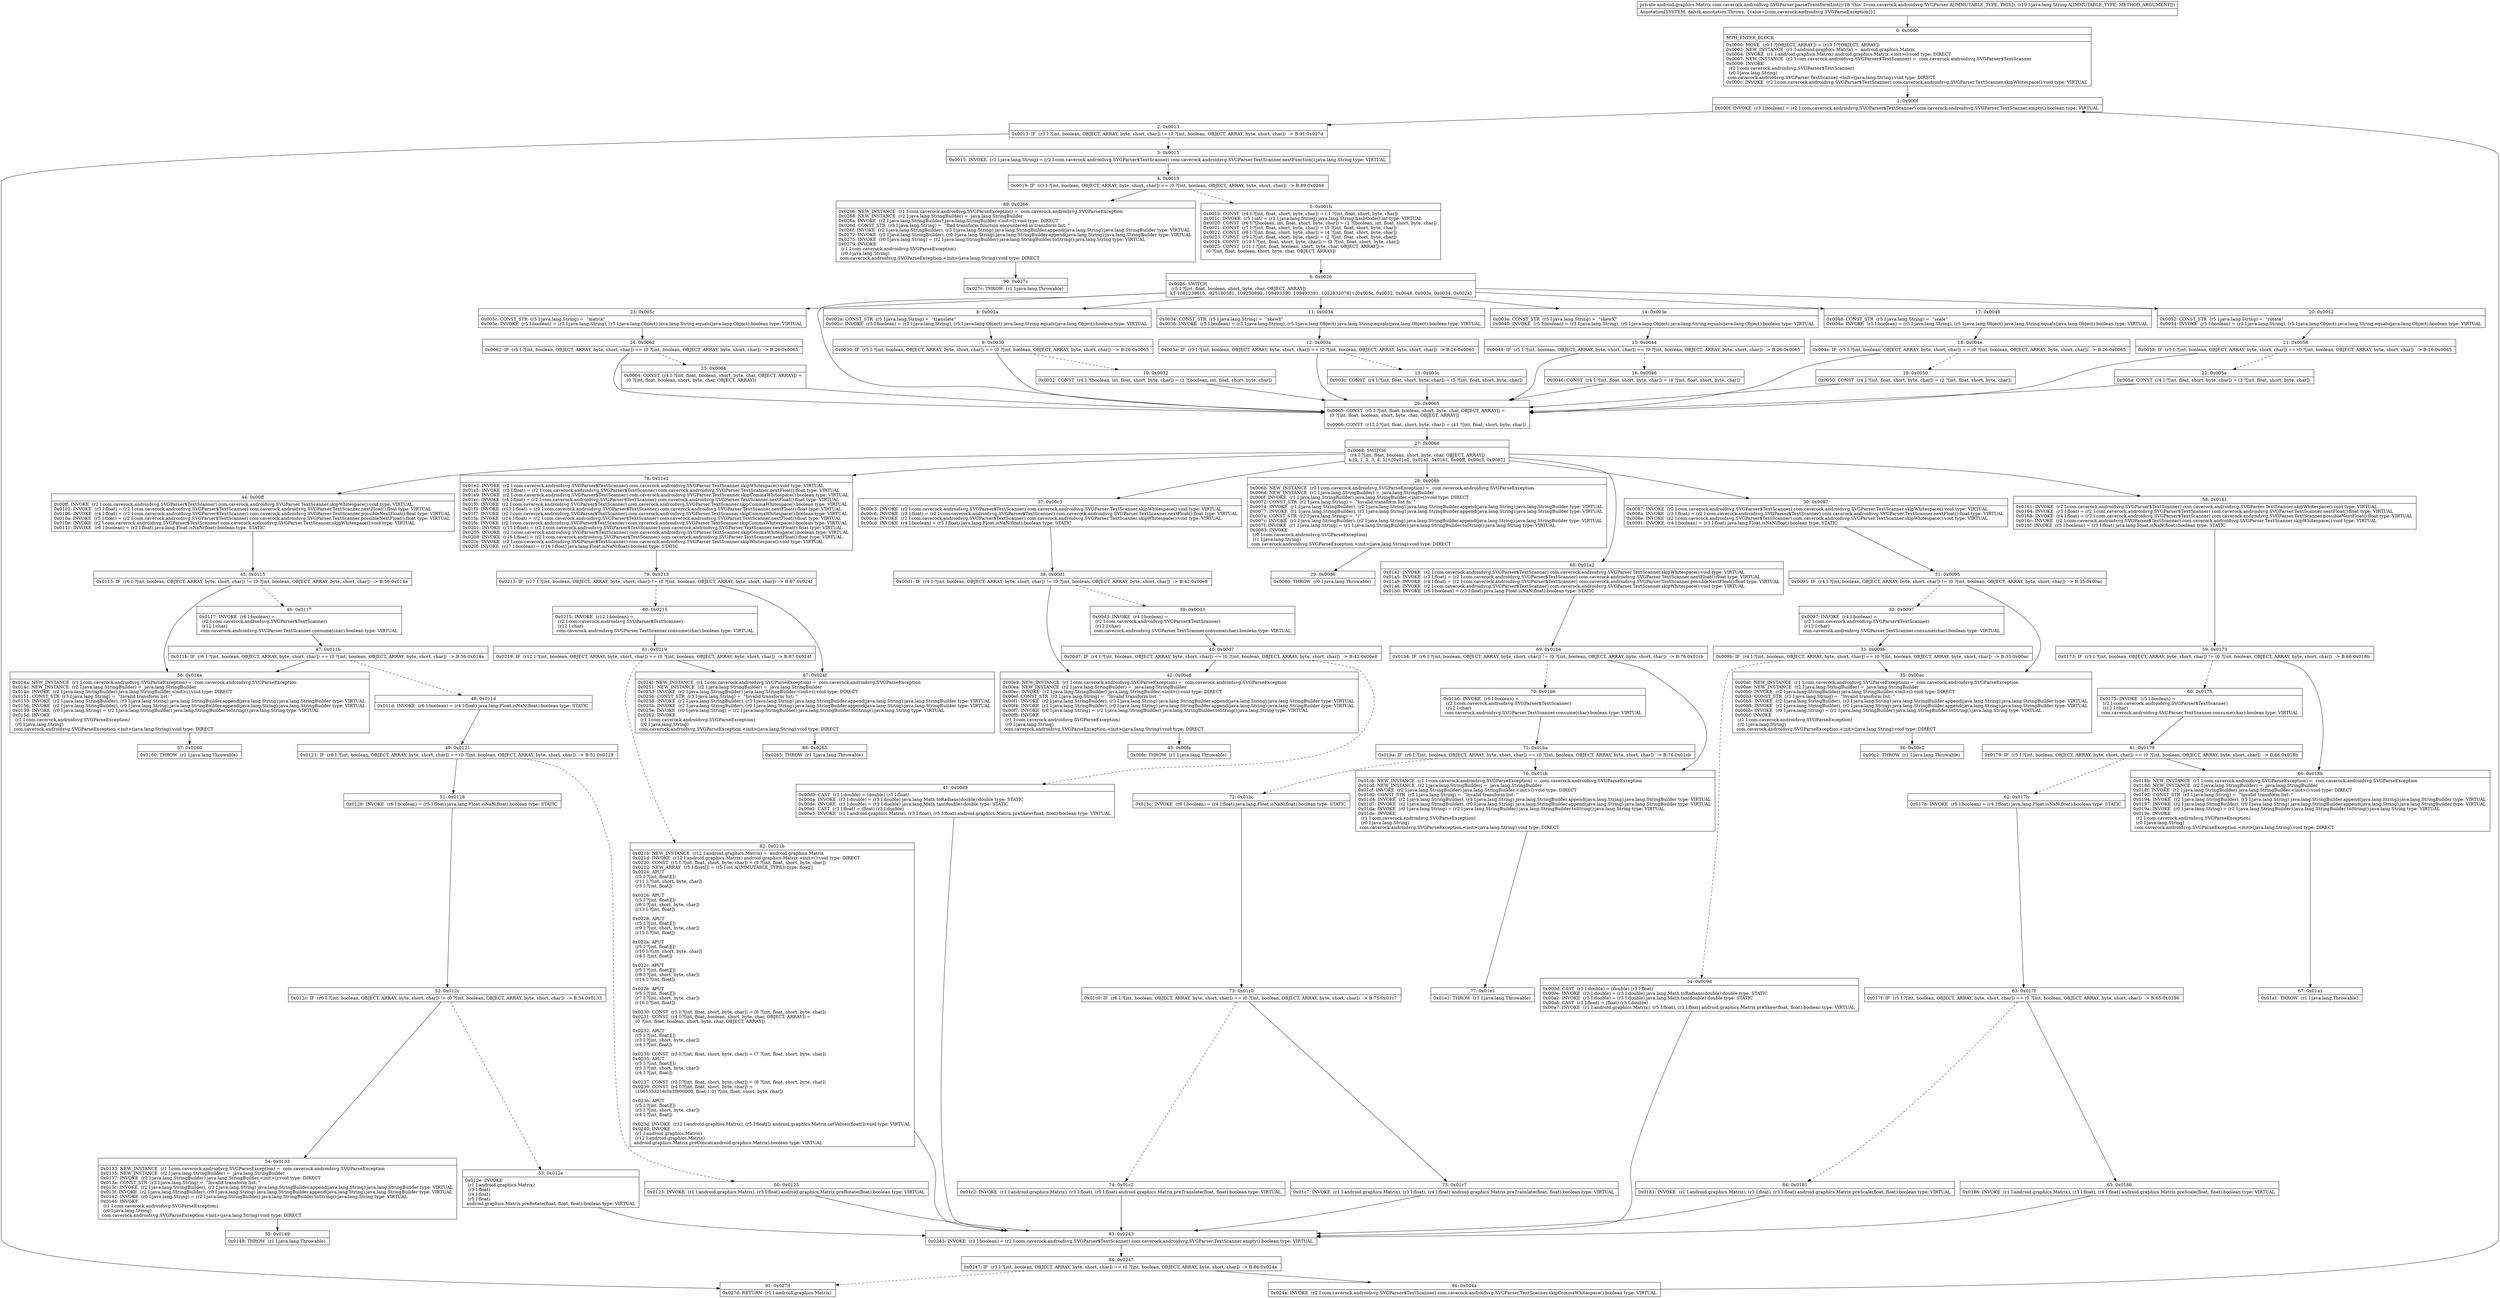 digraph "CFG forcom.caverock.androidsvg.SVGParser.parseTransformList(Ljava\/lang\/String;)Landroid\/graphics\/Matrix;" {
Node_0 [shape=record,label="{0\:\ 0x0000|MTH_ENTER_BLOCK\l|0x0000: MOVE  (r0 I:?[OBJECT, ARRAY]) = (r19 I:?[OBJECT, ARRAY]) \l0x0002: NEW_INSTANCE  (r1 I:android.graphics.Matrix) =  android.graphics.Matrix \l0x0004: INVOKE  (r1 I:android.graphics.Matrix) android.graphics.Matrix.\<init\>():void type: DIRECT \l0x0007: NEW_INSTANCE  (r2 I:com.caverock.androidsvg.SVGParser$TextScanner) =  com.caverock.androidsvg.SVGParser$TextScanner \l0x0009: INVOKE  \l  (r2 I:com.caverock.androidsvg.SVGParser$TextScanner)\l  (r0 I:java.lang.String)\l com.caverock.androidsvg.SVGParser.TextScanner.\<init\>(java.lang.String):void type: DIRECT \l0x000c: INVOKE  (r2 I:com.caverock.androidsvg.SVGParser$TextScanner) com.caverock.androidsvg.SVGParser.TextScanner.skipWhitespace():void type: VIRTUAL \l}"];
Node_1 [shape=record,label="{1\:\ 0x000f|0x000f: INVOKE  (r3 I:boolean) = (r2 I:com.caverock.androidsvg.SVGParser$TextScanner) com.caverock.androidsvg.SVGParser.TextScanner.empty():boolean type: VIRTUAL \l}"];
Node_2 [shape=record,label="{2\:\ 0x0013|0x0013: IF  (r3 I:?[int, boolean, OBJECT, ARRAY, byte, short, char]) != (0 ?[int, boolean, OBJECT, ARRAY, byte, short, char])  \-\> B:91:0x027d \l}"];
Node_3 [shape=record,label="{3\:\ 0x0015|0x0015: INVOKE  (r3 I:java.lang.String) = (r2 I:com.caverock.androidsvg.SVGParser$TextScanner) com.caverock.androidsvg.SVGParser.TextScanner.nextFunction():java.lang.String type: VIRTUAL \l}"];
Node_4 [shape=record,label="{4\:\ 0x0019|0x0019: IF  (r3 I:?[int, boolean, OBJECT, ARRAY, byte, short, char]) == (0 ?[int, boolean, OBJECT, ARRAY, byte, short, char])  \-\> B:89:0x0266 \l}"];
Node_5 [shape=record,label="{5\:\ 0x001b|0x001b: CONST  (r4 I:?[int, float, short, byte, char]) = (\-1 ?[int, float, short, byte, char]) \l0x001c: INVOKE  (r5 I:int) = (r3 I:java.lang.String) java.lang.String.hashCode():int type: VIRTUAL \l0x0020: CONST  (r6 I:?[boolean, int, float, short, byte, char]) = (1 ?[boolean, int, float, short, byte, char]) \l0x0021: CONST  (r7 I:?[int, float, short, byte, char]) = (5 ?[int, float, short, byte, char]) \l0x0022: CONST  (r8 I:?[int, float, short, byte, char]) = (4 ?[int, float, short, byte, char]) \l0x0023: CONST  (r9 I:?[int, float, short, byte, char]) = (2 ?[int, float, short, byte, char]) \l0x0024: CONST  (r10 I:?[int, float, short, byte, char]) = (3 ?[int, float, short, byte, char]) \l0x0025: CONST  (r11 I:?[int, float, boolean, short, byte, char, OBJECT, ARRAY]) = \l  (0 ?[int, float, boolean, short, byte, char, OBJECT, ARRAY])\l \l}"];
Node_6 [shape=record,label="{6\:\ 0x0026|0x0026: SWITCH  \l  (r5 I:?[int, float, boolean, short, byte, char, OBJECT, ARRAY])\l k:[\-1081239615, \-925180581, 109250890, 109493390, 109493391, 1052832078] t:[0x005c, 0x0052, 0x0048, 0x003e, 0x0034, 0x002a] \l}"];
Node_8 [shape=record,label="{8\:\ 0x002a|0x002a: CONST_STR  (r5 I:java.lang.String) =  \"translate\" \l0x002c: INVOKE  (r5 I:boolean) = (r3 I:java.lang.String), (r5 I:java.lang.Object) java.lang.String.equals(java.lang.Object):boolean type: VIRTUAL \l}"];
Node_9 [shape=record,label="{9\:\ 0x0030|0x0030: IF  (r5 I:?[int, boolean, OBJECT, ARRAY, byte, short, char]) == (0 ?[int, boolean, OBJECT, ARRAY, byte, short, char])  \-\> B:26:0x0065 \l}"];
Node_10 [shape=record,label="{10\:\ 0x0032|0x0032: CONST  (r4 I:?[boolean, int, float, short, byte, char]) = (1 ?[boolean, int, float, short, byte, char]) \l}"];
Node_11 [shape=record,label="{11\:\ 0x0034|0x0034: CONST_STR  (r5 I:java.lang.String) =  \"skewY\" \l0x0036: INVOKE  (r5 I:boolean) = (r3 I:java.lang.String), (r5 I:java.lang.Object) java.lang.String.equals(java.lang.Object):boolean type: VIRTUAL \l}"];
Node_12 [shape=record,label="{12\:\ 0x003a|0x003a: IF  (r5 I:?[int, boolean, OBJECT, ARRAY, byte, short, char]) == (0 ?[int, boolean, OBJECT, ARRAY, byte, short, char])  \-\> B:26:0x0065 \l}"];
Node_13 [shape=record,label="{13\:\ 0x003c|0x003c: CONST  (r4 I:?[int, float, short, byte, char]) = (5 ?[int, float, short, byte, char]) \l}"];
Node_14 [shape=record,label="{14\:\ 0x003e|0x003e: CONST_STR  (r5 I:java.lang.String) =  \"skewX\" \l0x0040: INVOKE  (r5 I:boolean) = (r3 I:java.lang.String), (r5 I:java.lang.Object) java.lang.String.equals(java.lang.Object):boolean type: VIRTUAL \l}"];
Node_15 [shape=record,label="{15\:\ 0x0044|0x0044: IF  (r5 I:?[int, boolean, OBJECT, ARRAY, byte, short, char]) == (0 ?[int, boolean, OBJECT, ARRAY, byte, short, char])  \-\> B:26:0x0065 \l}"];
Node_16 [shape=record,label="{16\:\ 0x0046|0x0046: CONST  (r4 I:?[int, float, short, byte, char]) = (4 ?[int, float, short, byte, char]) \l}"];
Node_17 [shape=record,label="{17\:\ 0x0048|0x0048: CONST_STR  (r5 I:java.lang.String) =  \"scale\" \l0x004a: INVOKE  (r5 I:boolean) = (r3 I:java.lang.String), (r5 I:java.lang.Object) java.lang.String.equals(java.lang.Object):boolean type: VIRTUAL \l}"];
Node_18 [shape=record,label="{18\:\ 0x004e|0x004e: IF  (r5 I:?[int, boolean, OBJECT, ARRAY, byte, short, char]) == (0 ?[int, boolean, OBJECT, ARRAY, byte, short, char])  \-\> B:26:0x0065 \l}"];
Node_19 [shape=record,label="{19\:\ 0x0050|0x0050: CONST  (r4 I:?[int, float, short, byte, char]) = (2 ?[int, float, short, byte, char]) \l}"];
Node_20 [shape=record,label="{20\:\ 0x0052|0x0052: CONST_STR  (r5 I:java.lang.String) =  \"rotate\" \l0x0054: INVOKE  (r5 I:boolean) = (r3 I:java.lang.String), (r5 I:java.lang.Object) java.lang.String.equals(java.lang.Object):boolean type: VIRTUAL \l}"];
Node_21 [shape=record,label="{21\:\ 0x0058|0x0058: IF  (r5 I:?[int, boolean, OBJECT, ARRAY, byte, short, char]) == (0 ?[int, boolean, OBJECT, ARRAY, byte, short, char])  \-\> B:26:0x0065 \l}"];
Node_22 [shape=record,label="{22\:\ 0x005a|0x005a: CONST  (r4 I:?[int, float, short, byte, char]) = (3 ?[int, float, short, byte, char]) \l}"];
Node_23 [shape=record,label="{23\:\ 0x005c|0x005c: CONST_STR  (r5 I:java.lang.String) =  \"matrix\" \l0x005e: INVOKE  (r5 I:boolean) = (r3 I:java.lang.String), (r5 I:java.lang.Object) java.lang.String.equals(java.lang.Object):boolean type: VIRTUAL \l}"];
Node_24 [shape=record,label="{24\:\ 0x0062|0x0062: IF  (r5 I:?[int, boolean, OBJECT, ARRAY, byte, short, char]) == (0 ?[int, boolean, OBJECT, ARRAY, byte, short, char])  \-\> B:26:0x0065 \l}"];
Node_25 [shape=record,label="{25\:\ 0x0064|0x0064: CONST  (r4 I:?[int, float, boolean, short, byte, char, OBJECT, ARRAY]) = \l  (0 ?[int, float, boolean, short, byte, char, OBJECT, ARRAY])\l \l}"];
Node_26 [shape=record,label="{26\:\ 0x0065|0x0065: CONST  (r5 I:?[int, float, boolean, short, byte, char, OBJECT, ARRAY]) = \l  (0 ?[int, float, boolean, short, byte, char, OBJECT, ARRAY])\l \l0x0066: CONST  (r12 I:?[int, float, short, byte, char]) = (41 ?[int, float, short, byte, char]) \l}"];
Node_27 [shape=record,label="{27\:\ 0x0068|0x0068: SWITCH  \l  (r4 I:?[int, float, boolean, short, byte, char, OBJECT, ARRAY])\l k:[0, 1, 2, 3, 4, 5] t:[0x01e2, 0x01a2, 0x0161, 0x00ff, 0x00c3, 0x0087] \l}"];
Node_28 [shape=record,label="{28\:\ 0x006b|0x006b: NEW_INSTANCE  (r0 I:com.caverock.androidsvg.SVGParseException) =  com.caverock.androidsvg.SVGParseException \l0x006d: NEW_INSTANCE  (r1 I:java.lang.StringBuilder) =  java.lang.StringBuilder \l0x006f: INVOKE  (r1 I:java.lang.StringBuilder) java.lang.StringBuilder.\<init\>():void type: DIRECT \l0x0072: CONST_STR  (r2 I:java.lang.String) =  \"Invalid transform list fn: \" \l0x0074: INVOKE  (r1 I:java.lang.StringBuilder), (r2 I:java.lang.String) java.lang.StringBuilder.append(java.lang.String):java.lang.StringBuilder type: VIRTUAL \l0x0077: INVOKE  (r1 I:java.lang.StringBuilder), (r3 I:java.lang.String) java.lang.StringBuilder.append(java.lang.String):java.lang.StringBuilder type: VIRTUAL \l0x007a: CONST_STR  (r2 I:java.lang.String) =  \")\" \l0x007c: INVOKE  (r1 I:java.lang.StringBuilder), (r2 I:java.lang.String) java.lang.StringBuilder.append(java.lang.String):java.lang.StringBuilder type: VIRTUAL \l0x007f: INVOKE  (r1 I:java.lang.String) = (r1 I:java.lang.StringBuilder) java.lang.StringBuilder.toString():java.lang.String type: VIRTUAL \l0x0083: INVOKE  \l  (r0 I:com.caverock.androidsvg.SVGParseException)\l  (r1 I:java.lang.String)\l com.caverock.androidsvg.SVGParseException.\<init\>(java.lang.String):void type: DIRECT \l}"];
Node_29 [shape=record,label="{29\:\ 0x0086|0x0086: THROW  (r0 I:java.lang.Throwable) \l}"];
Node_30 [shape=record,label="{30\:\ 0x0087|0x0087: INVOKE  (r2 I:com.caverock.androidsvg.SVGParser$TextScanner) com.caverock.androidsvg.SVGParser.TextScanner.skipWhitespace():void type: VIRTUAL \l0x008a: INVOKE  (r3 I:float) = (r2 I:com.caverock.androidsvg.SVGParser$TextScanner) com.caverock.androidsvg.SVGParser.TextScanner.nextFloat():float type: VIRTUAL \l0x008e: INVOKE  (r2 I:com.caverock.androidsvg.SVGParser$TextScanner) com.caverock.androidsvg.SVGParser.TextScanner.skipWhitespace():void type: VIRTUAL \l0x0091: INVOKE  (r4 I:boolean) = (r3 I:float) java.lang.Float.isNaN(float):boolean type: STATIC \l}"];
Node_31 [shape=record,label="{31\:\ 0x0095|0x0095: IF  (r4 I:?[int, boolean, OBJECT, ARRAY, byte, short, char]) != (0 ?[int, boolean, OBJECT, ARRAY, byte, short, char])  \-\> B:35:0x00ac \l}"];
Node_32 [shape=record,label="{32\:\ 0x0097|0x0097: INVOKE  (r4 I:boolean) = \l  (r2 I:com.caverock.androidsvg.SVGParser$TextScanner)\l  (r12 I:char)\l com.caverock.androidsvg.SVGParser.TextScanner.consume(char):boolean type: VIRTUAL \l}"];
Node_33 [shape=record,label="{33\:\ 0x009b|0x009b: IF  (r4 I:?[int, boolean, OBJECT, ARRAY, byte, short, char]) == (0 ?[int, boolean, OBJECT, ARRAY, byte, short, char])  \-\> B:35:0x00ac \l}"];
Node_34 [shape=record,label="{34\:\ 0x009d|0x009d: CAST  (r3 I:double) = (double) (r3 I:float) \l0x009e: INVOKE  (r3 I:double) = (r3 I:double) java.lang.Math.toRadians(double):double type: STATIC \l0x00a2: INVOKE  (r3 I:double) = (r3 I:double) java.lang.Math.tan(double):double type: STATIC \l0x00a6: CAST  (r3 I:float) = (float) (r3 I:double) \l0x00a7: INVOKE  (r1 I:android.graphics.Matrix), (r5 I:float), (r3 I:float) android.graphics.Matrix.preSkew(float, float):boolean type: VIRTUAL \l}"];
Node_35 [shape=record,label="{35\:\ 0x00ac|0x00ac: NEW_INSTANCE  (r1 I:com.caverock.androidsvg.SVGParseException) =  com.caverock.androidsvg.SVGParseException \l0x00ae: NEW_INSTANCE  (r2 I:java.lang.StringBuilder) =  java.lang.StringBuilder \l0x00b0: INVOKE  (r2 I:java.lang.StringBuilder) java.lang.StringBuilder.\<init\>():void type: DIRECT \l0x00b3: CONST_STR  (r3 I:java.lang.String) =  \"Invalid transform list: \" \l0x00b5: INVOKE  (r2 I:java.lang.StringBuilder), (r3 I:java.lang.String) java.lang.StringBuilder.append(java.lang.String):java.lang.StringBuilder type: VIRTUAL \l0x00b8: INVOKE  (r2 I:java.lang.StringBuilder), (r0 I:java.lang.String) java.lang.StringBuilder.append(java.lang.String):java.lang.StringBuilder type: VIRTUAL \l0x00bb: INVOKE  (r0 I:java.lang.String) = (r2 I:java.lang.StringBuilder) java.lang.StringBuilder.toString():java.lang.String type: VIRTUAL \l0x00bf: INVOKE  \l  (r1 I:com.caverock.androidsvg.SVGParseException)\l  (r0 I:java.lang.String)\l com.caverock.androidsvg.SVGParseException.\<init\>(java.lang.String):void type: DIRECT \l}"];
Node_36 [shape=record,label="{36\:\ 0x00c2|0x00c2: THROW  (r1 I:java.lang.Throwable) \l}"];
Node_37 [shape=record,label="{37\:\ 0x00c3|0x00c3: INVOKE  (r2 I:com.caverock.androidsvg.SVGParser$TextScanner) com.caverock.androidsvg.SVGParser.TextScanner.skipWhitespace():void type: VIRTUAL \l0x00c6: INVOKE  (r3 I:float) = (r2 I:com.caverock.androidsvg.SVGParser$TextScanner) com.caverock.androidsvg.SVGParser.TextScanner.nextFloat():float type: VIRTUAL \l0x00ca: INVOKE  (r2 I:com.caverock.androidsvg.SVGParser$TextScanner) com.caverock.androidsvg.SVGParser.TextScanner.skipWhitespace():void type: VIRTUAL \l0x00cd: INVOKE  (r4 I:boolean) = (r3 I:float) java.lang.Float.isNaN(float):boolean type: STATIC \l}"];
Node_38 [shape=record,label="{38\:\ 0x00d1|0x00d1: IF  (r4 I:?[int, boolean, OBJECT, ARRAY, byte, short, char]) != (0 ?[int, boolean, OBJECT, ARRAY, byte, short, char])  \-\> B:42:0x00e8 \l}"];
Node_39 [shape=record,label="{39\:\ 0x00d3|0x00d3: INVOKE  (r4 I:boolean) = \l  (r2 I:com.caverock.androidsvg.SVGParser$TextScanner)\l  (r12 I:char)\l com.caverock.androidsvg.SVGParser.TextScanner.consume(char):boolean type: VIRTUAL \l}"];
Node_40 [shape=record,label="{40\:\ 0x00d7|0x00d7: IF  (r4 I:?[int, boolean, OBJECT, ARRAY, byte, short, char]) == (0 ?[int, boolean, OBJECT, ARRAY, byte, short, char])  \-\> B:42:0x00e8 \l}"];
Node_41 [shape=record,label="{41\:\ 0x00d9|0x00d9: CAST  (r3 I:double) = (double) (r3 I:float) \l0x00da: INVOKE  (r3 I:double) = (r3 I:double) java.lang.Math.toRadians(double):double type: STATIC \l0x00de: INVOKE  (r3 I:double) = (r3 I:double) java.lang.Math.tan(double):double type: STATIC \l0x00e2: CAST  (r3 I:float) = (float) (r3 I:double) \l0x00e3: INVOKE  (r1 I:android.graphics.Matrix), (r3 I:float), (r5 I:float) android.graphics.Matrix.preSkew(float, float):boolean type: VIRTUAL \l}"];
Node_42 [shape=record,label="{42\:\ 0x00e8|0x00e8: NEW_INSTANCE  (r1 I:com.caverock.androidsvg.SVGParseException) =  com.caverock.androidsvg.SVGParseException \l0x00ea: NEW_INSTANCE  (r2 I:java.lang.StringBuilder) =  java.lang.StringBuilder \l0x00ec: INVOKE  (r2 I:java.lang.StringBuilder) java.lang.StringBuilder.\<init\>():void type: DIRECT \l0x00ef: CONST_STR  (r3 I:java.lang.String) =  \"Invalid transform list: \" \l0x00f1: INVOKE  (r2 I:java.lang.StringBuilder), (r3 I:java.lang.String) java.lang.StringBuilder.append(java.lang.String):java.lang.StringBuilder type: VIRTUAL \l0x00f4: INVOKE  (r2 I:java.lang.StringBuilder), (r0 I:java.lang.String) java.lang.StringBuilder.append(java.lang.String):java.lang.StringBuilder type: VIRTUAL \l0x00f7: INVOKE  (r0 I:java.lang.String) = (r2 I:java.lang.StringBuilder) java.lang.StringBuilder.toString():java.lang.String type: VIRTUAL \l0x00fb: INVOKE  \l  (r1 I:com.caverock.androidsvg.SVGParseException)\l  (r0 I:java.lang.String)\l com.caverock.androidsvg.SVGParseException.\<init\>(java.lang.String):void type: DIRECT \l}"];
Node_43 [shape=record,label="{43\:\ 0x00fe|0x00fe: THROW  (r1 I:java.lang.Throwable) \l}"];
Node_44 [shape=record,label="{44\:\ 0x00ff|0x00ff: INVOKE  (r2 I:com.caverock.androidsvg.SVGParser$TextScanner) com.caverock.androidsvg.SVGParser.TextScanner.skipWhitespace():void type: VIRTUAL \l0x0102: INVOKE  (r3 I:float) = (r2 I:com.caverock.androidsvg.SVGParser$TextScanner) com.caverock.androidsvg.SVGParser.TextScanner.nextFloat():float type: VIRTUAL \l0x0106: INVOKE  (r4 I:float) = (r2 I:com.caverock.androidsvg.SVGParser$TextScanner) com.caverock.androidsvg.SVGParser.TextScanner.possibleNextFloat():float type: VIRTUAL \l0x010a: INVOKE  (r5 I:float) = (r2 I:com.caverock.androidsvg.SVGParser$TextScanner) com.caverock.androidsvg.SVGParser.TextScanner.possibleNextFloat():float type: VIRTUAL \l0x010e: INVOKE  (r2 I:com.caverock.androidsvg.SVGParser$TextScanner) com.caverock.androidsvg.SVGParser.TextScanner.skipWhitespace():void type: VIRTUAL \l0x0111: INVOKE  (r6 I:boolean) = (r3 I:float) java.lang.Float.isNaN(float):boolean type: STATIC \l}"];
Node_45 [shape=record,label="{45\:\ 0x0115|0x0115: IF  (r6 I:?[int, boolean, OBJECT, ARRAY, byte, short, char]) != (0 ?[int, boolean, OBJECT, ARRAY, byte, short, char])  \-\> B:56:0x014a \l}"];
Node_46 [shape=record,label="{46\:\ 0x0117|0x0117: INVOKE  (r6 I:boolean) = \l  (r2 I:com.caverock.androidsvg.SVGParser$TextScanner)\l  (r12 I:char)\l com.caverock.androidsvg.SVGParser.TextScanner.consume(char):boolean type: VIRTUAL \l}"];
Node_47 [shape=record,label="{47\:\ 0x011b|0x011b: IF  (r6 I:?[int, boolean, OBJECT, ARRAY, byte, short, char]) == (0 ?[int, boolean, OBJECT, ARRAY, byte, short, char])  \-\> B:56:0x014a \l}"];
Node_48 [shape=record,label="{48\:\ 0x011d|0x011d: INVOKE  (r6 I:boolean) = (r4 I:float) java.lang.Float.isNaN(float):boolean type: STATIC \l}"];
Node_49 [shape=record,label="{49\:\ 0x0121|0x0121: IF  (r6 I:?[int, boolean, OBJECT, ARRAY, byte, short, char]) == (0 ?[int, boolean, OBJECT, ARRAY, byte, short, char])  \-\> B:51:0x0128 \l}"];
Node_50 [shape=record,label="{50\:\ 0x0123|0x0123: INVOKE  (r1 I:android.graphics.Matrix), (r3 I:float) android.graphics.Matrix.preRotate(float):boolean type: VIRTUAL \l}"];
Node_51 [shape=record,label="{51\:\ 0x0128|0x0128: INVOKE  (r6 I:boolean) = (r5 I:float) java.lang.Float.isNaN(float):boolean type: STATIC \l}"];
Node_52 [shape=record,label="{52\:\ 0x012c|0x012c: IF  (r6 I:?[int, boolean, OBJECT, ARRAY, byte, short, char]) != (0 ?[int, boolean, OBJECT, ARRAY, byte, short, char])  \-\> B:54:0x0133 \l}"];
Node_53 [shape=record,label="{53\:\ 0x012e|0x012e: INVOKE  \l  (r1 I:android.graphics.Matrix)\l  (r3 I:float)\l  (r4 I:float)\l  (r5 I:float)\l android.graphics.Matrix.preRotate(float, float, float):boolean type: VIRTUAL \l}"];
Node_54 [shape=record,label="{54\:\ 0x0133|0x0133: NEW_INSTANCE  (r1 I:com.caverock.androidsvg.SVGParseException) =  com.caverock.androidsvg.SVGParseException \l0x0135: NEW_INSTANCE  (r2 I:java.lang.StringBuilder) =  java.lang.StringBuilder \l0x0137: INVOKE  (r2 I:java.lang.StringBuilder) java.lang.StringBuilder.\<init\>():void type: DIRECT \l0x013a: CONST_STR  (r3 I:java.lang.String) =  \"Invalid transform list: \" \l0x013c: INVOKE  (r2 I:java.lang.StringBuilder), (r3 I:java.lang.String) java.lang.StringBuilder.append(java.lang.String):java.lang.StringBuilder type: VIRTUAL \l0x013f: INVOKE  (r2 I:java.lang.StringBuilder), (r0 I:java.lang.String) java.lang.StringBuilder.append(java.lang.String):java.lang.StringBuilder type: VIRTUAL \l0x0142: INVOKE  (r0 I:java.lang.String) = (r2 I:java.lang.StringBuilder) java.lang.StringBuilder.toString():java.lang.String type: VIRTUAL \l0x0146: INVOKE  \l  (r1 I:com.caverock.androidsvg.SVGParseException)\l  (r0 I:java.lang.String)\l com.caverock.androidsvg.SVGParseException.\<init\>(java.lang.String):void type: DIRECT \l}"];
Node_55 [shape=record,label="{55\:\ 0x0149|0x0149: THROW  (r1 I:java.lang.Throwable) \l}"];
Node_56 [shape=record,label="{56\:\ 0x014a|0x014a: NEW_INSTANCE  (r1 I:com.caverock.androidsvg.SVGParseException) =  com.caverock.androidsvg.SVGParseException \l0x014c: NEW_INSTANCE  (r2 I:java.lang.StringBuilder) =  java.lang.StringBuilder \l0x014e: INVOKE  (r2 I:java.lang.StringBuilder) java.lang.StringBuilder.\<init\>():void type: DIRECT \l0x0151: CONST_STR  (r3 I:java.lang.String) =  \"Invalid transform list: \" \l0x0153: INVOKE  (r2 I:java.lang.StringBuilder), (r3 I:java.lang.String) java.lang.StringBuilder.append(java.lang.String):java.lang.StringBuilder type: VIRTUAL \l0x0156: INVOKE  (r2 I:java.lang.StringBuilder), (r0 I:java.lang.String) java.lang.StringBuilder.append(java.lang.String):java.lang.StringBuilder type: VIRTUAL \l0x0159: INVOKE  (r0 I:java.lang.String) = (r2 I:java.lang.StringBuilder) java.lang.StringBuilder.toString():java.lang.String type: VIRTUAL \l0x015d: INVOKE  \l  (r1 I:com.caverock.androidsvg.SVGParseException)\l  (r0 I:java.lang.String)\l com.caverock.androidsvg.SVGParseException.\<init\>(java.lang.String):void type: DIRECT \l}"];
Node_57 [shape=record,label="{57\:\ 0x0160|0x0160: THROW  (r1 I:java.lang.Throwable) \l}"];
Node_58 [shape=record,label="{58\:\ 0x0161|0x0161: INVOKE  (r2 I:com.caverock.androidsvg.SVGParser$TextScanner) com.caverock.androidsvg.SVGParser.TextScanner.skipWhitespace():void type: VIRTUAL \l0x0164: INVOKE  (r3 I:float) = (r2 I:com.caverock.androidsvg.SVGParser$TextScanner) com.caverock.androidsvg.SVGParser.TextScanner.nextFloat():float type: VIRTUAL \l0x0168: INVOKE  (r4 I:float) = (r2 I:com.caverock.androidsvg.SVGParser$TextScanner) com.caverock.androidsvg.SVGParser.TextScanner.possibleNextFloat():float type: VIRTUAL \l0x016c: INVOKE  (r2 I:com.caverock.androidsvg.SVGParser$TextScanner) com.caverock.androidsvg.SVGParser.TextScanner.skipWhitespace():void type: VIRTUAL \l0x016f: INVOKE  (r5 I:boolean) = (r3 I:float) java.lang.Float.isNaN(float):boolean type: STATIC \l}"];
Node_59 [shape=record,label="{59\:\ 0x0173|0x0173: IF  (r5 I:?[int, boolean, OBJECT, ARRAY, byte, short, char]) != (0 ?[int, boolean, OBJECT, ARRAY, byte, short, char])  \-\> B:66:0x018b \l}"];
Node_60 [shape=record,label="{60\:\ 0x0175|0x0175: INVOKE  (r5 I:boolean) = \l  (r2 I:com.caverock.androidsvg.SVGParser$TextScanner)\l  (r12 I:char)\l com.caverock.androidsvg.SVGParser.TextScanner.consume(char):boolean type: VIRTUAL \l}"];
Node_61 [shape=record,label="{61\:\ 0x0179|0x0179: IF  (r5 I:?[int, boolean, OBJECT, ARRAY, byte, short, char]) == (0 ?[int, boolean, OBJECT, ARRAY, byte, short, char])  \-\> B:66:0x018b \l}"];
Node_62 [shape=record,label="{62\:\ 0x017b|0x017b: INVOKE  (r5 I:boolean) = (r4 I:float) java.lang.Float.isNaN(float):boolean type: STATIC \l}"];
Node_63 [shape=record,label="{63\:\ 0x017f|0x017f: IF  (r5 I:?[int, boolean, OBJECT, ARRAY, byte, short, char]) == (0 ?[int, boolean, OBJECT, ARRAY, byte, short, char])  \-\> B:65:0x0186 \l}"];
Node_64 [shape=record,label="{64\:\ 0x0181|0x0181: INVOKE  (r1 I:android.graphics.Matrix), (r3 I:float), (r3 I:float) android.graphics.Matrix.preScale(float, float):boolean type: VIRTUAL \l}"];
Node_65 [shape=record,label="{65\:\ 0x0186|0x0186: INVOKE  (r1 I:android.graphics.Matrix), (r3 I:float), (r4 I:float) android.graphics.Matrix.preScale(float, float):boolean type: VIRTUAL \l}"];
Node_66 [shape=record,label="{66\:\ 0x018b|0x018b: NEW_INSTANCE  (r1 I:com.caverock.androidsvg.SVGParseException) =  com.caverock.androidsvg.SVGParseException \l0x018d: NEW_INSTANCE  (r2 I:java.lang.StringBuilder) =  java.lang.StringBuilder \l0x018f: INVOKE  (r2 I:java.lang.StringBuilder) java.lang.StringBuilder.\<init\>():void type: DIRECT \l0x0192: CONST_STR  (r3 I:java.lang.String) =  \"Invalid transform list: \" \l0x0194: INVOKE  (r2 I:java.lang.StringBuilder), (r3 I:java.lang.String) java.lang.StringBuilder.append(java.lang.String):java.lang.StringBuilder type: VIRTUAL \l0x0197: INVOKE  (r2 I:java.lang.StringBuilder), (r0 I:java.lang.String) java.lang.StringBuilder.append(java.lang.String):java.lang.StringBuilder type: VIRTUAL \l0x019a: INVOKE  (r0 I:java.lang.String) = (r2 I:java.lang.StringBuilder) java.lang.StringBuilder.toString():java.lang.String type: VIRTUAL \l0x019e: INVOKE  \l  (r1 I:com.caverock.androidsvg.SVGParseException)\l  (r0 I:java.lang.String)\l com.caverock.androidsvg.SVGParseException.\<init\>(java.lang.String):void type: DIRECT \l}"];
Node_67 [shape=record,label="{67\:\ 0x01a1|0x01a1: THROW  (r1 I:java.lang.Throwable) \l}"];
Node_68 [shape=record,label="{68\:\ 0x01a2|0x01a2: INVOKE  (r2 I:com.caverock.androidsvg.SVGParser$TextScanner) com.caverock.androidsvg.SVGParser.TextScanner.skipWhitespace():void type: VIRTUAL \l0x01a5: INVOKE  (r3 I:float) = (r2 I:com.caverock.androidsvg.SVGParser$TextScanner) com.caverock.androidsvg.SVGParser.TextScanner.nextFloat():float type: VIRTUAL \l0x01a9: INVOKE  (r4 I:float) = (r2 I:com.caverock.androidsvg.SVGParser$TextScanner) com.caverock.androidsvg.SVGParser.TextScanner.possibleNextFloat():float type: VIRTUAL \l0x01ad: INVOKE  (r2 I:com.caverock.androidsvg.SVGParser$TextScanner) com.caverock.androidsvg.SVGParser.TextScanner.skipWhitespace():void type: VIRTUAL \l0x01b0: INVOKE  (r6 I:boolean) = (r3 I:float) java.lang.Float.isNaN(float):boolean type: STATIC \l}"];
Node_69 [shape=record,label="{69\:\ 0x01b4|0x01b4: IF  (r6 I:?[int, boolean, OBJECT, ARRAY, byte, short, char]) != (0 ?[int, boolean, OBJECT, ARRAY, byte, short, char])  \-\> B:76:0x01cb \l}"];
Node_70 [shape=record,label="{70\:\ 0x01b6|0x01b6: INVOKE  (r6 I:boolean) = \l  (r2 I:com.caverock.androidsvg.SVGParser$TextScanner)\l  (r12 I:char)\l com.caverock.androidsvg.SVGParser.TextScanner.consume(char):boolean type: VIRTUAL \l}"];
Node_71 [shape=record,label="{71\:\ 0x01ba|0x01ba: IF  (r6 I:?[int, boolean, OBJECT, ARRAY, byte, short, char]) == (0 ?[int, boolean, OBJECT, ARRAY, byte, short, char])  \-\> B:76:0x01cb \l}"];
Node_72 [shape=record,label="{72\:\ 0x01bc|0x01bc: INVOKE  (r6 I:boolean) = (r4 I:float) java.lang.Float.isNaN(float):boolean type: STATIC \l}"];
Node_73 [shape=record,label="{73\:\ 0x01c0|0x01c0: IF  (r6 I:?[int, boolean, OBJECT, ARRAY, byte, short, char]) == (0 ?[int, boolean, OBJECT, ARRAY, byte, short, char])  \-\> B:75:0x01c7 \l}"];
Node_74 [shape=record,label="{74\:\ 0x01c2|0x01c2: INVOKE  (r1 I:android.graphics.Matrix), (r3 I:float), (r5 I:float) android.graphics.Matrix.preTranslate(float, float):boolean type: VIRTUAL \l}"];
Node_75 [shape=record,label="{75\:\ 0x01c7|0x01c7: INVOKE  (r1 I:android.graphics.Matrix), (r3 I:float), (r4 I:float) android.graphics.Matrix.preTranslate(float, float):boolean type: VIRTUAL \l}"];
Node_76 [shape=record,label="{76\:\ 0x01cb|0x01cb: NEW_INSTANCE  (r1 I:com.caverock.androidsvg.SVGParseException) =  com.caverock.androidsvg.SVGParseException \l0x01cd: NEW_INSTANCE  (r2 I:java.lang.StringBuilder) =  java.lang.StringBuilder \l0x01cf: INVOKE  (r2 I:java.lang.StringBuilder) java.lang.StringBuilder.\<init\>():void type: DIRECT \l0x01d2: CONST_STR  (r3 I:java.lang.String) =  \"Invalid transform list: \" \l0x01d4: INVOKE  (r2 I:java.lang.StringBuilder), (r3 I:java.lang.String) java.lang.StringBuilder.append(java.lang.String):java.lang.StringBuilder type: VIRTUAL \l0x01d7: INVOKE  (r2 I:java.lang.StringBuilder), (r0 I:java.lang.String) java.lang.StringBuilder.append(java.lang.String):java.lang.StringBuilder type: VIRTUAL \l0x01da: INVOKE  (r0 I:java.lang.String) = (r2 I:java.lang.StringBuilder) java.lang.StringBuilder.toString():java.lang.String type: VIRTUAL \l0x01de: INVOKE  \l  (r1 I:com.caverock.androidsvg.SVGParseException)\l  (r0 I:java.lang.String)\l com.caverock.androidsvg.SVGParseException.\<init\>(java.lang.String):void type: DIRECT \l}"];
Node_77 [shape=record,label="{77\:\ 0x01e1|0x01e1: THROW  (r1 I:java.lang.Throwable) \l}"];
Node_78 [shape=record,label="{78\:\ 0x01e2|0x01e2: INVOKE  (r2 I:com.caverock.androidsvg.SVGParser$TextScanner) com.caverock.androidsvg.SVGParser.TextScanner.skipWhitespace():void type: VIRTUAL \l0x01e5: INVOKE  (r3 I:float) = (r2 I:com.caverock.androidsvg.SVGParser$TextScanner) com.caverock.androidsvg.SVGParser.TextScanner.nextFloat():float type: VIRTUAL \l0x01e9: INVOKE  (r2 I:com.caverock.androidsvg.SVGParser$TextScanner) com.caverock.androidsvg.SVGParser.TextScanner.skipCommaWhitespace():boolean type: VIRTUAL \l0x01ec: INVOKE  (r4 I:float) = (r2 I:com.caverock.androidsvg.SVGParser$TextScanner) com.caverock.androidsvg.SVGParser.TextScanner.nextFloat():float type: VIRTUAL \l0x01f0: INVOKE  (r2 I:com.caverock.androidsvg.SVGParser$TextScanner) com.caverock.androidsvg.SVGParser.TextScanner.skipCommaWhitespace():boolean type: VIRTUAL \l0x01f3: INVOKE  (r13 I:float) = (r2 I:com.caverock.androidsvg.SVGParser$TextScanner) com.caverock.androidsvg.SVGParser.TextScanner.nextFloat():float type: VIRTUAL \l0x01f7: INVOKE  (r2 I:com.caverock.androidsvg.SVGParser$TextScanner) com.caverock.androidsvg.SVGParser.TextScanner.skipCommaWhitespace():boolean type: VIRTUAL \l0x01fa: INVOKE  (r14 I:float) = (r2 I:com.caverock.androidsvg.SVGParser$TextScanner) com.caverock.androidsvg.SVGParser.TextScanner.nextFloat():float type: VIRTUAL \l0x01fe: INVOKE  (r2 I:com.caverock.androidsvg.SVGParser$TextScanner) com.caverock.androidsvg.SVGParser.TextScanner.skipCommaWhitespace():boolean type: VIRTUAL \l0x0201: INVOKE  (r15 I:float) = (r2 I:com.caverock.androidsvg.SVGParser$TextScanner) com.caverock.androidsvg.SVGParser.TextScanner.nextFloat():float type: VIRTUAL \l0x0205: INVOKE  (r2 I:com.caverock.androidsvg.SVGParser$TextScanner) com.caverock.androidsvg.SVGParser.TextScanner.skipCommaWhitespace():boolean type: VIRTUAL \l0x0208: INVOKE  (r16 I:float) = (r2 I:com.caverock.androidsvg.SVGParser$TextScanner) com.caverock.androidsvg.SVGParser.TextScanner.nextFloat():float type: VIRTUAL \l0x020c: INVOKE  (r2 I:com.caverock.androidsvg.SVGParser$TextScanner) com.caverock.androidsvg.SVGParser.TextScanner.skipWhitespace():void type: VIRTUAL \l0x020f: INVOKE  (r17 I:boolean) = (r16 I:float) java.lang.Float.isNaN(float):boolean type: STATIC \l}"];
Node_79 [shape=record,label="{79\:\ 0x0213|0x0213: IF  (r17 I:?[int, boolean, OBJECT, ARRAY, byte, short, char]) != (0 ?[int, boolean, OBJECT, ARRAY, byte, short, char])  \-\> B:87:0x024f \l}"];
Node_80 [shape=record,label="{80\:\ 0x0215|0x0215: INVOKE  (r12 I:boolean) = \l  (r2 I:com.caverock.androidsvg.SVGParser$TextScanner)\l  (r12 I:char)\l com.caverock.androidsvg.SVGParser.TextScanner.consume(char):boolean type: VIRTUAL \l}"];
Node_81 [shape=record,label="{81\:\ 0x0219|0x0219: IF  (r12 I:?[int, boolean, OBJECT, ARRAY, byte, short, char]) == (0 ?[int, boolean, OBJECT, ARRAY, byte, short, char])  \-\> B:87:0x024f \l}"];
Node_82 [shape=record,label="{82\:\ 0x021b|0x021b: NEW_INSTANCE  (r12 I:android.graphics.Matrix) =  android.graphics.Matrix \l0x021d: INVOKE  (r12 I:android.graphics.Matrix) android.graphics.Matrix.\<init\>():void type: DIRECT \l0x0220: CONST  (r5 I:?[int, float, short, byte, char]) = (9 ?[int, float, short, byte, char]) \l0x0222: NEW_ARRAY  (r5 I:float[]) = (r5 I:int A[IMMUTABLE_TYPE]) type: float[] \l0x0224: APUT  \l  (r5 I:?[int, float][])\l  (r11 I:?[int, short, byte, char])\l  (r3 I:?[int, float])\l \l0x0226: APUT  \l  (r5 I:?[int, float][])\l  (r6 I:?[int, short, byte, char])\l  (r13 I:?[int, float])\l \l0x0228: APUT  \l  (r5 I:?[int, float][])\l  (r9 I:?[int, short, byte, char])\l  (r15 I:?[int, float])\l \l0x022a: APUT  \l  (r5 I:?[int, float][])\l  (r10 I:?[int, short, byte, char])\l  (r4 I:?[int, float])\l \l0x022c: APUT  \l  (r5 I:?[int, float][])\l  (r8 I:?[int, short, byte, char])\l  (r14 I:?[int, float])\l \l0x022e: APUT  \l  (r5 I:?[int, float][])\l  (r7 I:?[int, short, byte, char])\l  (r16 I:?[int, float])\l \l0x0230: CONST  (r3 I:?[int, float, short, byte, char]) = (6 ?[int, float, short, byte, char]) \l0x0231: CONST  (r4 I:?[int, float, boolean, short, byte, char, OBJECT, ARRAY]) = \l  (0 ?[int, float, boolean, short, byte, char, OBJECT, ARRAY])\l \l0x0232: APUT  \l  (r5 I:?[int, float][])\l  (r3 I:?[int, short, byte, char])\l  (r4 I:?[int, float])\l \l0x0234: CONST  (r3 I:?[int, float, short, byte, char]) = (7 ?[int, float, short, byte, char]) \l0x0235: APUT  \l  (r5 I:?[int, float][])\l  (r3 I:?[int, short, byte, char])\l  (r4 I:?[int, float])\l \l0x0237: CONST  (r3 I:?[int, float, short, byte, char]) = (8 ?[int, float, short, byte, char]) \l0x0239: CONST  (r4 I:?[int, float, short, byte, char]) = \l  (1065353216(0x3f800000, float:1.0) ?[int, float, short, byte, char])\l \l0x023b: APUT  \l  (r5 I:?[int, float][])\l  (r3 I:?[int, short, byte, char])\l  (r4 I:?[int, float])\l \l0x023d: INVOKE  (r12 I:android.graphics.Matrix), (r5 I:float[]) android.graphics.Matrix.setValues(float[]):void type: VIRTUAL \l0x0240: INVOKE  \l  (r1 I:android.graphics.Matrix)\l  (r12 I:android.graphics.Matrix)\l android.graphics.Matrix.preConcat(android.graphics.Matrix):boolean type: VIRTUAL \l}"];
Node_83 [shape=record,label="{83\:\ 0x0243|0x0243: INVOKE  (r3 I:boolean) = (r2 I:com.caverock.androidsvg.SVGParser$TextScanner) com.caverock.androidsvg.SVGParser.TextScanner.empty():boolean type: VIRTUAL \l}"];
Node_84 [shape=record,label="{84\:\ 0x0247|0x0247: IF  (r3 I:?[int, boolean, OBJECT, ARRAY, byte, short, char]) == (0 ?[int, boolean, OBJECT, ARRAY, byte, short, char])  \-\> B:86:0x024a \l}"];
Node_86 [shape=record,label="{86\:\ 0x024a|0x024a: INVOKE  (r2 I:com.caverock.androidsvg.SVGParser$TextScanner) com.caverock.androidsvg.SVGParser.TextScanner.skipCommaWhitespace():boolean type: VIRTUAL \l}"];
Node_87 [shape=record,label="{87\:\ 0x024f|0x024f: NEW_INSTANCE  (r1 I:com.caverock.androidsvg.SVGParseException) =  com.caverock.androidsvg.SVGParseException \l0x0251: NEW_INSTANCE  (r2 I:java.lang.StringBuilder) =  java.lang.StringBuilder \l0x0253: INVOKE  (r2 I:java.lang.StringBuilder) java.lang.StringBuilder.\<init\>():void type: DIRECT \l0x0256: CONST_STR  (r3 I:java.lang.String) =  \"Invalid transform list: \" \l0x0258: INVOKE  (r2 I:java.lang.StringBuilder), (r3 I:java.lang.String) java.lang.StringBuilder.append(java.lang.String):java.lang.StringBuilder type: VIRTUAL \l0x025b: INVOKE  (r2 I:java.lang.StringBuilder), (r0 I:java.lang.String) java.lang.StringBuilder.append(java.lang.String):java.lang.StringBuilder type: VIRTUAL \l0x025e: INVOKE  (r0 I:java.lang.String) = (r2 I:java.lang.StringBuilder) java.lang.StringBuilder.toString():java.lang.String type: VIRTUAL \l0x0262: INVOKE  \l  (r1 I:com.caverock.androidsvg.SVGParseException)\l  (r0 I:java.lang.String)\l com.caverock.androidsvg.SVGParseException.\<init\>(java.lang.String):void type: DIRECT \l}"];
Node_88 [shape=record,label="{88\:\ 0x0265|0x0265: THROW  (r1 I:java.lang.Throwable) \l}"];
Node_89 [shape=record,label="{89\:\ 0x0266|0x0266: NEW_INSTANCE  (r1 I:com.caverock.androidsvg.SVGParseException) =  com.caverock.androidsvg.SVGParseException \l0x0268: NEW_INSTANCE  (r2 I:java.lang.StringBuilder) =  java.lang.StringBuilder \l0x026a: INVOKE  (r2 I:java.lang.StringBuilder) java.lang.StringBuilder.\<init\>():void type: DIRECT \l0x026d: CONST_STR  (r3 I:java.lang.String) =  \"Bad transform function encountered in transform list: \" \l0x026f: INVOKE  (r2 I:java.lang.StringBuilder), (r3 I:java.lang.String) java.lang.StringBuilder.append(java.lang.String):java.lang.StringBuilder type: VIRTUAL \l0x0272: INVOKE  (r2 I:java.lang.StringBuilder), (r0 I:java.lang.String) java.lang.StringBuilder.append(java.lang.String):java.lang.StringBuilder type: VIRTUAL \l0x0275: INVOKE  (r0 I:java.lang.String) = (r2 I:java.lang.StringBuilder) java.lang.StringBuilder.toString():java.lang.String type: VIRTUAL \l0x0279: INVOKE  \l  (r1 I:com.caverock.androidsvg.SVGParseException)\l  (r0 I:java.lang.String)\l com.caverock.androidsvg.SVGParseException.\<init\>(java.lang.String):void type: DIRECT \l}"];
Node_90 [shape=record,label="{90\:\ 0x027c|0x027c: THROW  (r1 I:java.lang.Throwable) \l}"];
Node_91 [shape=record,label="{91\:\ 0x027d|0x027d: RETURN  (r1 I:android.graphics.Matrix) \l}"];
MethodNode[shape=record,label="{private android.graphics.Matrix com.caverock.androidsvg.SVGParser.parseTransformList((r18 'this' I:com.caverock.androidsvg.SVGParser A[IMMUTABLE_TYPE, THIS]), (r19 I:java.lang.String A[IMMUTABLE_TYPE, METHOD_ARGUMENT]))  | Annotation[SYSTEM, dalvik.annotation.Throws, \{value=[com.caverock.androidsvg.SVGParseException]\}]\l}"];
MethodNode -> Node_0;
Node_0 -> Node_1;
Node_1 -> Node_2;
Node_2 -> Node_3[style=dashed];
Node_2 -> Node_91;
Node_3 -> Node_4;
Node_4 -> Node_5[style=dashed];
Node_4 -> Node_89;
Node_5 -> Node_6;
Node_6 -> Node_8;
Node_6 -> Node_11;
Node_6 -> Node_14;
Node_6 -> Node_17;
Node_6 -> Node_20;
Node_6 -> Node_23;
Node_6 -> Node_26;
Node_8 -> Node_9;
Node_9 -> Node_10[style=dashed];
Node_9 -> Node_26;
Node_10 -> Node_26;
Node_11 -> Node_12;
Node_12 -> Node_13[style=dashed];
Node_12 -> Node_26;
Node_13 -> Node_26;
Node_14 -> Node_15;
Node_15 -> Node_16[style=dashed];
Node_15 -> Node_26;
Node_16 -> Node_26;
Node_17 -> Node_18;
Node_18 -> Node_19[style=dashed];
Node_18 -> Node_26;
Node_19 -> Node_26;
Node_20 -> Node_21;
Node_21 -> Node_22[style=dashed];
Node_21 -> Node_26;
Node_22 -> Node_26;
Node_23 -> Node_24;
Node_24 -> Node_25[style=dashed];
Node_24 -> Node_26;
Node_25 -> Node_26;
Node_26 -> Node_27;
Node_27 -> Node_28;
Node_27 -> Node_30;
Node_27 -> Node_37;
Node_27 -> Node_44;
Node_27 -> Node_58;
Node_27 -> Node_68;
Node_27 -> Node_78;
Node_28 -> Node_29;
Node_30 -> Node_31;
Node_31 -> Node_32[style=dashed];
Node_31 -> Node_35;
Node_32 -> Node_33;
Node_33 -> Node_34[style=dashed];
Node_33 -> Node_35;
Node_34 -> Node_83;
Node_35 -> Node_36;
Node_37 -> Node_38;
Node_38 -> Node_39[style=dashed];
Node_38 -> Node_42;
Node_39 -> Node_40;
Node_40 -> Node_41[style=dashed];
Node_40 -> Node_42;
Node_41 -> Node_83;
Node_42 -> Node_43;
Node_44 -> Node_45;
Node_45 -> Node_46[style=dashed];
Node_45 -> Node_56;
Node_46 -> Node_47;
Node_47 -> Node_48[style=dashed];
Node_47 -> Node_56;
Node_48 -> Node_49;
Node_49 -> Node_50[style=dashed];
Node_49 -> Node_51;
Node_50 -> Node_83;
Node_51 -> Node_52;
Node_52 -> Node_53[style=dashed];
Node_52 -> Node_54;
Node_53 -> Node_83;
Node_54 -> Node_55;
Node_56 -> Node_57;
Node_58 -> Node_59;
Node_59 -> Node_60[style=dashed];
Node_59 -> Node_66;
Node_60 -> Node_61;
Node_61 -> Node_62[style=dashed];
Node_61 -> Node_66;
Node_62 -> Node_63;
Node_63 -> Node_64[style=dashed];
Node_63 -> Node_65;
Node_64 -> Node_83;
Node_65 -> Node_83;
Node_66 -> Node_67;
Node_68 -> Node_69;
Node_69 -> Node_70[style=dashed];
Node_69 -> Node_76;
Node_70 -> Node_71;
Node_71 -> Node_72[style=dashed];
Node_71 -> Node_76;
Node_72 -> Node_73;
Node_73 -> Node_74[style=dashed];
Node_73 -> Node_75;
Node_74 -> Node_83;
Node_75 -> Node_83;
Node_76 -> Node_77;
Node_78 -> Node_79;
Node_79 -> Node_80[style=dashed];
Node_79 -> Node_87;
Node_80 -> Node_81;
Node_81 -> Node_82[style=dashed];
Node_81 -> Node_87;
Node_82 -> Node_83;
Node_83 -> Node_84;
Node_84 -> Node_86;
Node_84 -> Node_91[style=dashed];
Node_86 -> Node_1;
Node_87 -> Node_88;
Node_89 -> Node_90;
}

